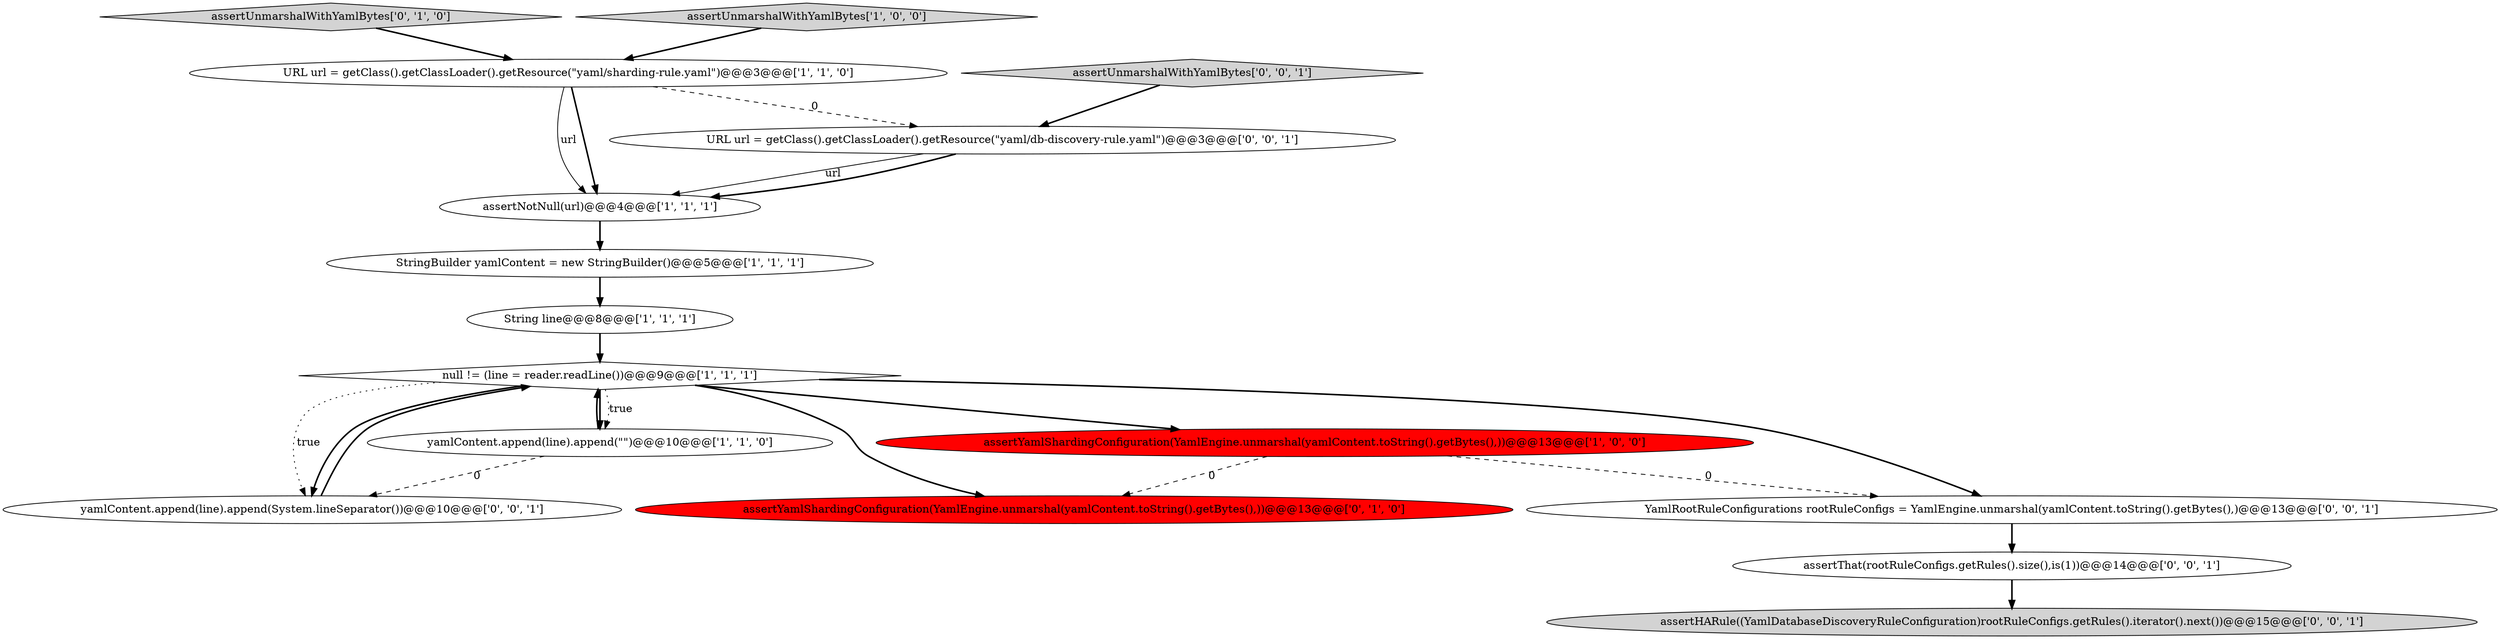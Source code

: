 digraph {
8 [style = filled, label = "assertUnmarshalWithYamlBytes['0', '1', '0']", fillcolor = lightgray, shape = diamond image = "AAA0AAABBB2BBB"];
12 [style = filled, label = "assertHARule((YamlDatabaseDiscoveryRuleConfiguration)rootRuleConfigs.getRules().iterator().next())@@@15@@@['0', '0', '1']", fillcolor = lightgray, shape = ellipse image = "AAA0AAABBB3BBB"];
2 [style = filled, label = "null != (line = reader.readLine())@@@9@@@['1', '1', '1']", fillcolor = white, shape = diamond image = "AAA0AAABBB1BBB"];
1 [style = filled, label = "yamlContent.append(line).append(\"\")@@@10@@@['1', '1', '0']", fillcolor = white, shape = ellipse image = "AAA0AAABBB1BBB"];
15 [style = filled, label = "yamlContent.append(line).append(System.lineSeparator())@@@10@@@['0', '0', '1']", fillcolor = white, shape = ellipse image = "AAA0AAABBB3BBB"];
13 [style = filled, label = "YamlRootRuleConfigurations rootRuleConfigs = YamlEngine.unmarshal(yamlContent.toString().getBytes(),)@@@13@@@['0', '0', '1']", fillcolor = white, shape = ellipse image = "AAA0AAABBB3BBB"];
9 [style = filled, label = "assertYamlShardingConfiguration(YamlEngine.unmarshal(yamlContent.toString().getBytes(),))@@@13@@@['0', '1', '0']", fillcolor = red, shape = ellipse image = "AAA1AAABBB2BBB"];
3 [style = filled, label = "String line@@@8@@@['1', '1', '1']", fillcolor = white, shape = ellipse image = "AAA0AAABBB1BBB"];
6 [style = filled, label = "assertUnmarshalWithYamlBytes['1', '0', '0']", fillcolor = lightgray, shape = diamond image = "AAA0AAABBB1BBB"];
10 [style = filled, label = "assertThat(rootRuleConfigs.getRules().size(),is(1))@@@14@@@['0', '0', '1']", fillcolor = white, shape = ellipse image = "AAA0AAABBB3BBB"];
7 [style = filled, label = "StringBuilder yamlContent = new StringBuilder()@@@5@@@['1', '1', '1']", fillcolor = white, shape = ellipse image = "AAA0AAABBB1BBB"];
4 [style = filled, label = "assertYamlShardingConfiguration(YamlEngine.unmarshal(yamlContent.toString().getBytes(),))@@@13@@@['1', '0', '0']", fillcolor = red, shape = ellipse image = "AAA1AAABBB1BBB"];
11 [style = filled, label = "URL url = getClass().getClassLoader().getResource(\"yaml/db-discovery-rule.yaml\")@@@3@@@['0', '0', '1']", fillcolor = white, shape = ellipse image = "AAA0AAABBB3BBB"];
5 [style = filled, label = "URL url = getClass().getClassLoader().getResource(\"yaml/sharding-rule.yaml\")@@@3@@@['1', '1', '0']", fillcolor = white, shape = ellipse image = "AAA0AAABBB1BBB"];
14 [style = filled, label = "assertUnmarshalWithYamlBytes['0', '0', '1']", fillcolor = lightgray, shape = diamond image = "AAA0AAABBB3BBB"];
0 [style = filled, label = "assertNotNull(url)@@@4@@@['1', '1', '1']", fillcolor = white, shape = ellipse image = "AAA0AAABBB1BBB"];
13->10 [style = bold, label=""];
15->2 [style = bold, label=""];
5->0 [style = solid, label="url"];
2->1 [style = bold, label=""];
1->15 [style = dashed, label="0"];
2->15 [style = dotted, label="true"];
11->0 [style = solid, label="url"];
2->9 [style = bold, label=""];
2->4 [style = bold, label=""];
7->3 [style = bold, label=""];
2->13 [style = bold, label=""];
0->7 [style = bold, label=""];
4->9 [style = dashed, label="0"];
6->5 [style = bold, label=""];
11->0 [style = bold, label=""];
3->2 [style = bold, label=""];
5->0 [style = bold, label=""];
8->5 [style = bold, label=""];
5->11 [style = dashed, label="0"];
10->12 [style = bold, label=""];
2->1 [style = dotted, label="true"];
2->15 [style = bold, label=""];
1->2 [style = bold, label=""];
4->13 [style = dashed, label="0"];
14->11 [style = bold, label=""];
}
